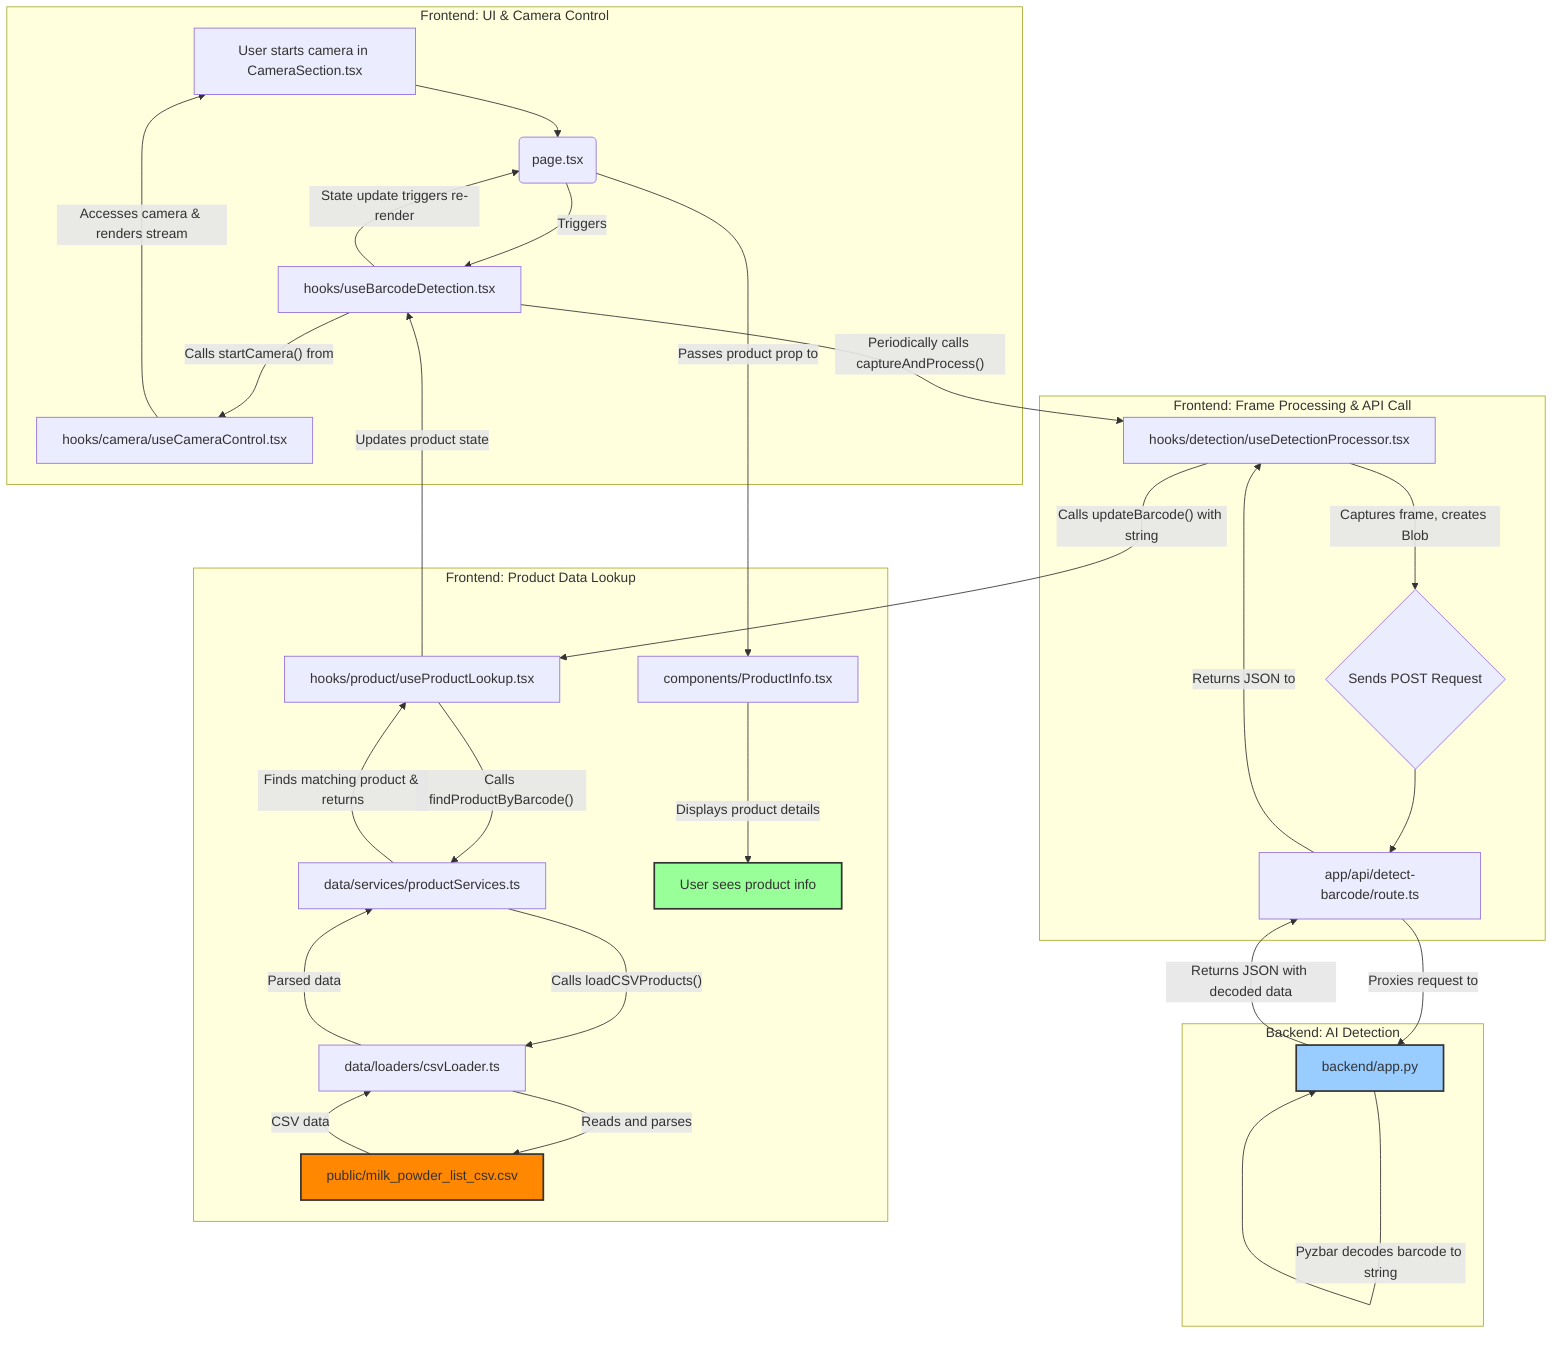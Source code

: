 graph TD
    subgraph "Frontend: UI & Camera Control"
        A[User starts camera in CameraSection.tsx] --> B(page.tsx)
        B -- Triggers --> C[hooks/useBarcodeDetection.tsx]
        C -- Calls startCamera() from --> D[hooks/camera/useCameraControl.tsx]
        D -- Accesses camera & renders stream --> A
    end
    
    subgraph "Frontend: Frame Processing & API Call"
        C -- Periodically calls captureAndProcess() --> E[hooks/detection/useDetectionProcessor.tsx]
        E -- Captures frame, creates Blob --> F{Sends POST Request}
        F --> G[app/api/detect-barcode/route.ts]
    end

    subgraph "Backend: AI Detection"
        H[backend/app.py]
        G -- Proxies request to --> H
        H -- YOLOv5 finds barcode location --> H
        H -- OpenCV crops & enhances image --> H
        H -- Pyzbar decodes barcode to string --> H
        H -- Returns JSON with decoded data --> G
    end
    
    subgraph "Frontend: Product Data Lookup"
        G -- Returns JSON to --> E
        E -- Calls updateBarcode() with string --> I[hooks/product/useProductLookup.tsx]
        I -- Calls findProductByBarcode() --> J[data/services/productServices.ts]
        J -- Calls loadCSVProducts() --> K[data/loaders/csvLoader.ts]
        K -- Reads and parses --> L[public/milk_powder_list_csv.csv]
        L -- CSV data --> K
        K -- Parsed data --> J
        J -- Finds matching product & returns --> I
        I -- Updates product state --> C
        C -- State update triggers re-render --> B
        B -- Passes product prop to --> M[components/ProductInfo.tsx]
        M -- Displays product details --> N[User sees product info]
    end
    
    style L fill:#f80,stroke:#333,stroke-width:2px
    style H fill:#9cf,stroke:#333,stroke-width:2px
    style N fill:#9f9,stroke:#333,stroke-width:2px